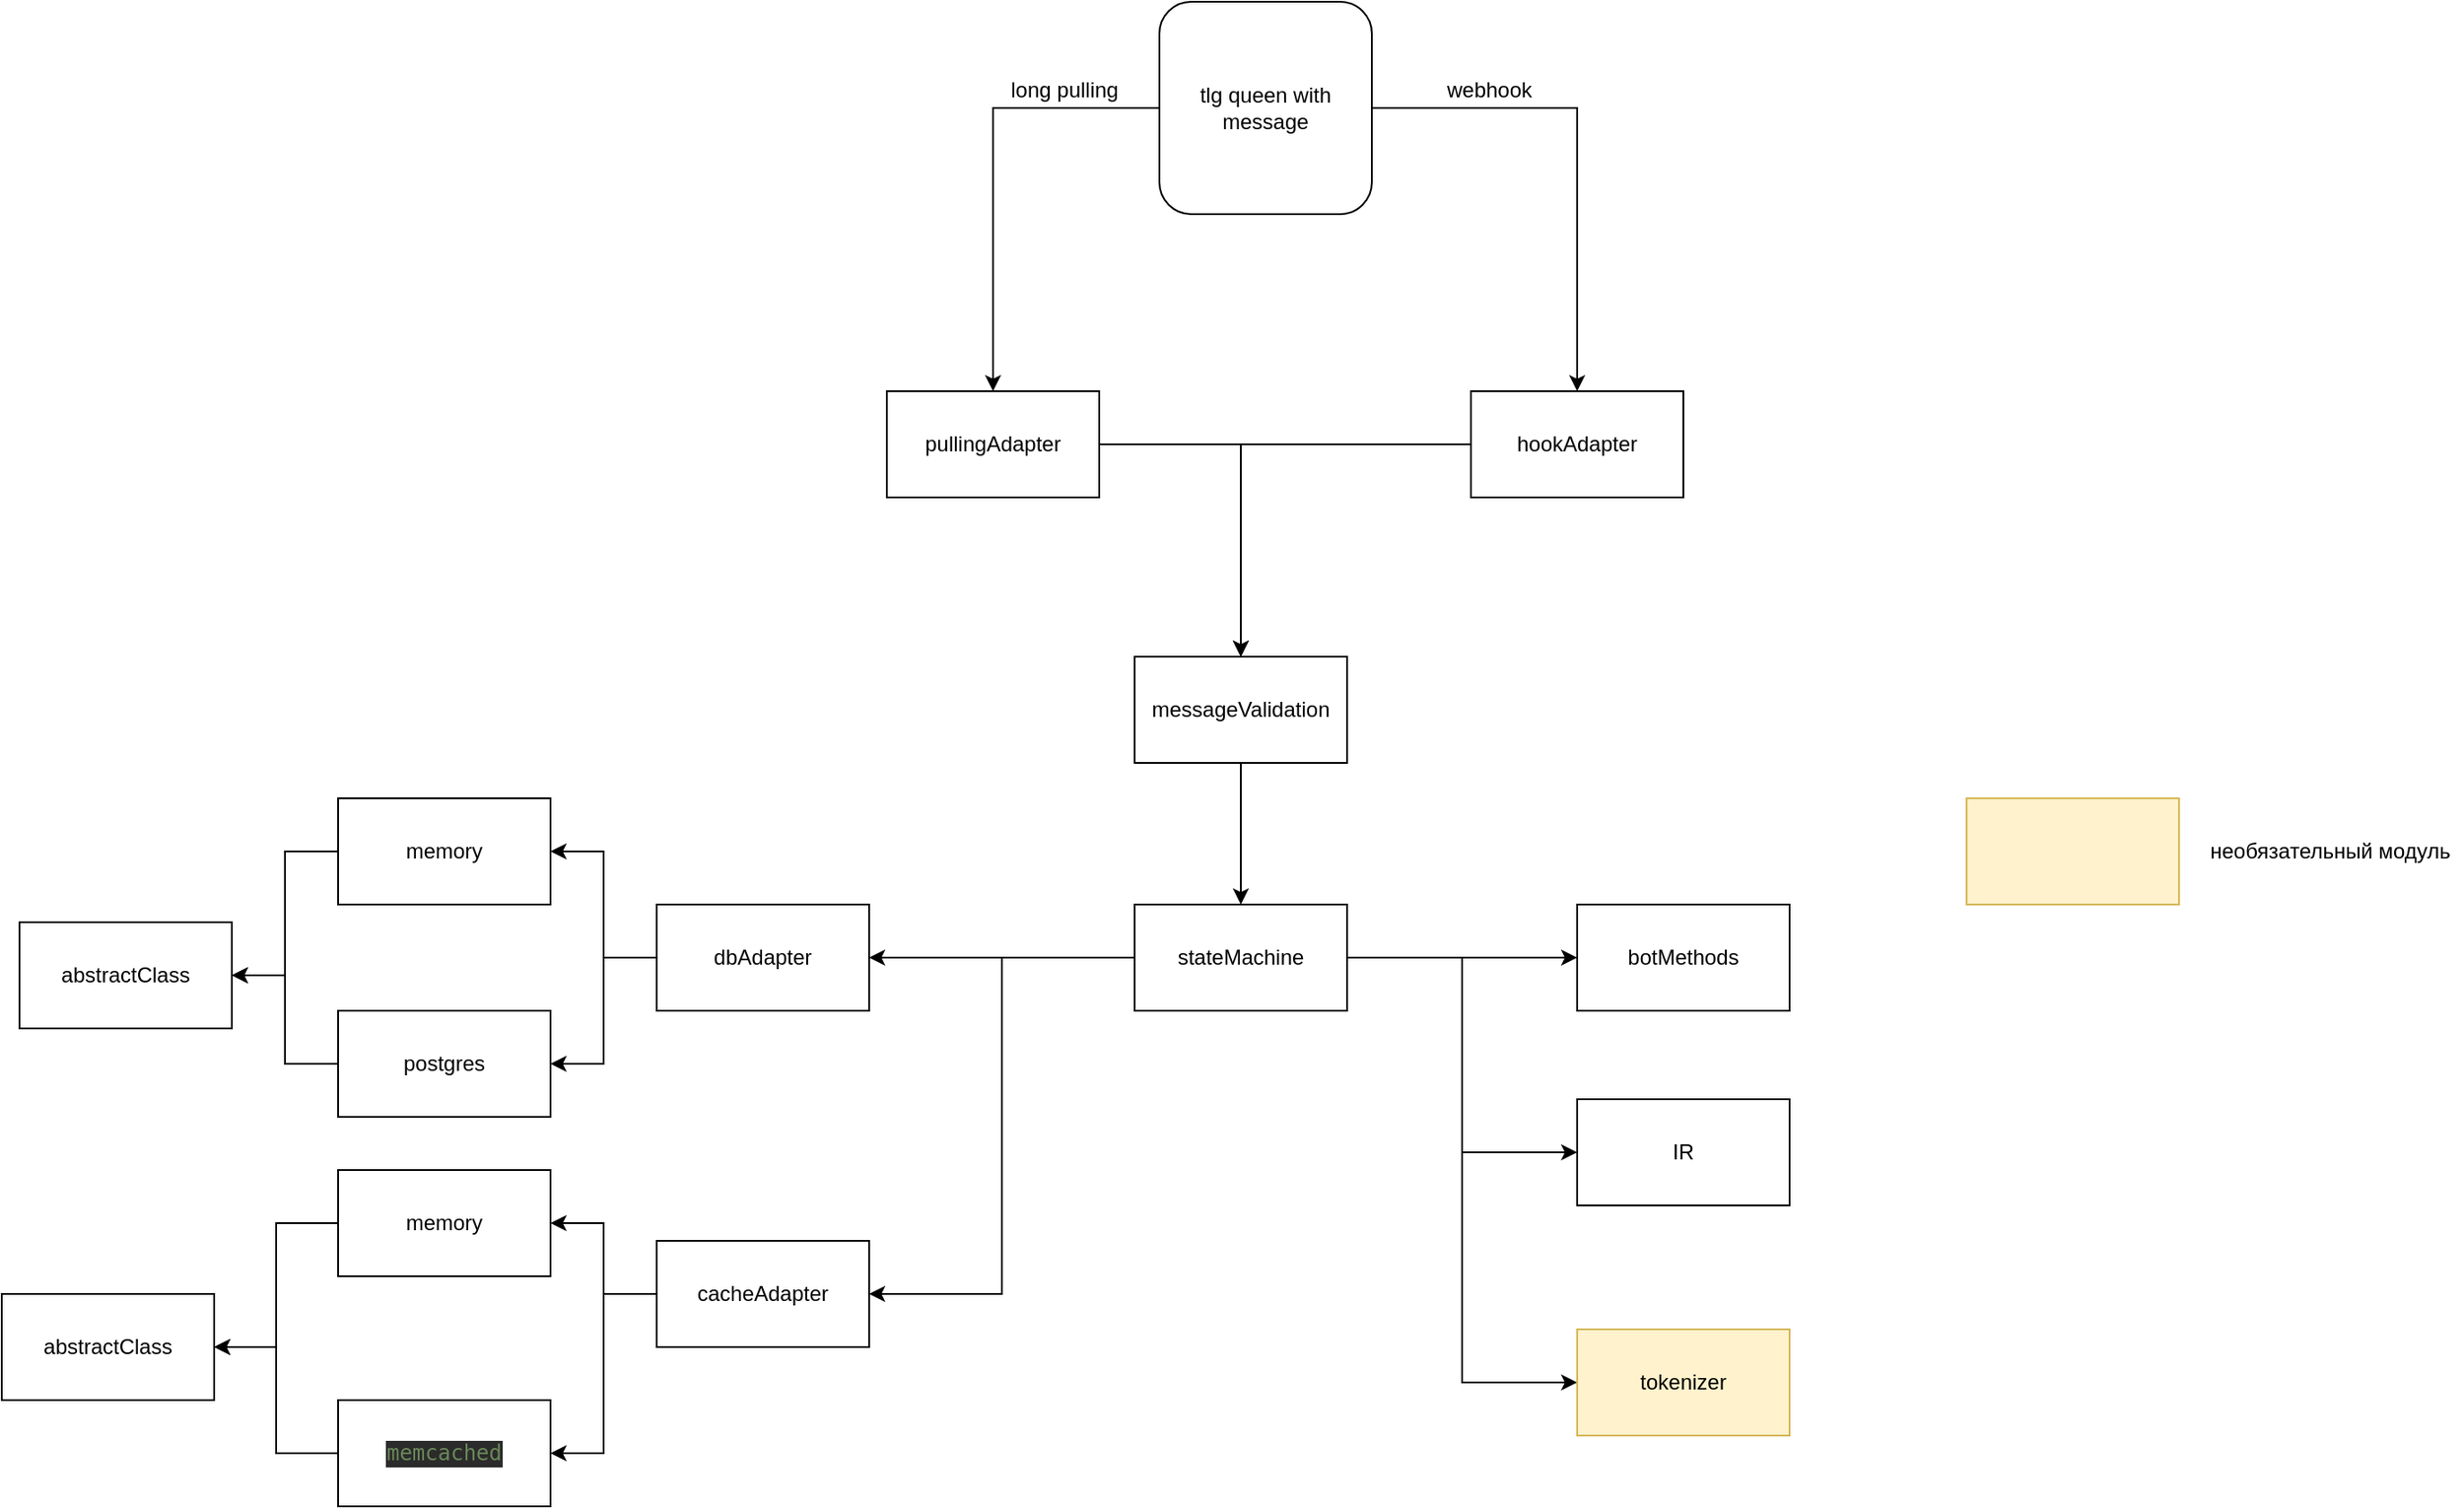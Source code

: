 <mxfile version="17.4.2"><diagram id="IHYshS2BOaCIP6lb2mzE" name="Page-1"><mxGraphModel dx="2085" dy="876" grid="1" gridSize="10" guides="1" tooltips="1" connect="1" arrows="1" fold="1" page="1" pageScale="1" pageWidth="827" pageHeight="1169" math="0" shadow="0"><root><mxCell id="0"/><mxCell id="1" parent="0"/><mxCell id="w_MR2sW6ME8PmS4Zg9XR-4" style="edgeStyle=orthogonalEdgeStyle;rounded=0;orthogonalLoop=1;jettySize=auto;html=1;entryX=0.5;entryY=0;entryDx=0;entryDy=0;" edge="1" parent="1" source="w_MR2sW6ME8PmS4Zg9XR-1" target="w_MR2sW6ME8PmS4Zg9XR-2"><mxGeometry relative="1" as="geometry"/></mxCell><mxCell id="w_MR2sW6ME8PmS4Zg9XR-5" style="edgeStyle=orthogonalEdgeStyle;rounded=0;orthogonalLoop=1;jettySize=auto;html=1;" edge="1" parent="1" source="w_MR2sW6ME8PmS4Zg9XR-1" target="w_MR2sW6ME8PmS4Zg9XR-3"><mxGeometry relative="1" as="geometry"/></mxCell><mxCell id="w_MR2sW6ME8PmS4Zg9XR-1" value="tlg queen with message" style="rounded=1;whiteSpace=wrap;html=1;" vertex="1" parent="1"><mxGeometry x="354" y="210" width="120" height="120" as="geometry"/></mxCell><mxCell id="w_MR2sW6ME8PmS4Zg9XR-8" style="edgeStyle=orthogonalEdgeStyle;rounded=0;orthogonalLoop=1;jettySize=auto;html=1;" edge="1" parent="1" source="w_MR2sW6ME8PmS4Zg9XR-2" target="w_MR2sW6ME8PmS4Zg9XR-9"><mxGeometry relative="1" as="geometry"><mxPoint x="400" y="610" as="targetPoint"/></mxGeometry></mxCell><mxCell id="w_MR2sW6ME8PmS4Zg9XR-2" value="pullingAdapter" style="rounded=0;whiteSpace=wrap;html=1;" vertex="1" parent="1"><mxGeometry x="200" y="430" width="120" height="60" as="geometry"/></mxCell><mxCell id="w_MR2sW6ME8PmS4Zg9XR-10" style="edgeStyle=orthogonalEdgeStyle;rounded=0;orthogonalLoop=1;jettySize=auto;html=1;entryX=0.5;entryY=0;entryDx=0;entryDy=0;" edge="1" parent="1" source="w_MR2sW6ME8PmS4Zg9XR-3" target="w_MR2sW6ME8PmS4Zg9XR-9"><mxGeometry relative="1" as="geometry"/></mxCell><mxCell id="w_MR2sW6ME8PmS4Zg9XR-3" value="hookAdapter" style="rounded=0;whiteSpace=wrap;html=1;" vertex="1" parent="1"><mxGeometry x="530" y="430" width="120" height="60" as="geometry"/></mxCell><mxCell id="w_MR2sW6ME8PmS4Zg9XR-6" value="long pulling" style="text;html=1;align=center;verticalAlign=middle;resizable=0;points=[];autosize=1;strokeColor=none;fillColor=none;" vertex="1" parent="1"><mxGeometry x="260" y="250" width="80" height="20" as="geometry"/></mxCell><mxCell id="w_MR2sW6ME8PmS4Zg9XR-7" value="webhook" style="text;html=1;align=center;verticalAlign=middle;resizable=0;points=[];autosize=1;strokeColor=none;fillColor=none;" vertex="1" parent="1"><mxGeometry x="510" y="250" width="60" height="20" as="geometry"/></mxCell><mxCell id="w_MR2sW6ME8PmS4Zg9XR-12" style="edgeStyle=orthogonalEdgeStyle;rounded=0;orthogonalLoop=1;jettySize=auto;html=1;entryX=0.5;entryY=0;entryDx=0;entryDy=0;" edge="1" parent="1" source="w_MR2sW6ME8PmS4Zg9XR-9" target="w_MR2sW6ME8PmS4Zg9XR-11"><mxGeometry relative="1" as="geometry"/></mxCell><mxCell id="w_MR2sW6ME8PmS4Zg9XR-9" value="messageValidation" style="rounded=0;whiteSpace=wrap;html=1;" vertex="1" parent="1"><mxGeometry x="340" y="580" width="120" height="60" as="geometry"/></mxCell><mxCell id="w_MR2sW6ME8PmS4Zg9XR-13" style="edgeStyle=orthogonalEdgeStyle;rounded=0;orthogonalLoop=1;jettySize=auto;html=1;" edge="1" parent="1" source="w_MR2sW6ME8PmS4Zg9XR-11" target="w_MR2sW6ME8PmS4Zg9XR-14"><mxGeometry relative="1" as="geometry"><mxPoint x="130" y="750" as="targetPoint"/></mxGeometry></mxCell><mxCell id="w_MR2sW6ME8PmS4Zg9XR-22" style="edgeStyle=orthogonalEdgeStyle;rounded=0;orthogonalLoop=1;jettySize=auto;html=1;entryX=1;entryY=0.5;entryDx=0;entryDy=0;" edge="1" parent="1" source="w_MR2sW6ME8PmS4Zg9XR-11" target="w_MR2sW6ME8PmS4Zg9XR-21"><mxGeometry relative="1" as="geometry"/></mxCell><mxCell id="w_MR2sW6ME8PmS4Zg9XR-29" style="edgeStyle=orthogonalEdgeStyle;rounded=0;orthogonalLoop=1;jettySize=auto;html=1;" edge="1" parent="1" source="w_MR2sW6ME8PmS4Zg9XR-11" target="w_MR2sW6ME8PmS4Zg9XR-28"><mxGeometry relative="1" as="geometry"/></mxCell><mxCell id="w_MR2sW6ME8PmS4Zg9XR-32" style="edgeStyle=orthogonalEdgeStyle;rounded=0;orthogonalLoop=1;jettySize=auto;html=1;entryX=0;entryY=0.5;entryDx=0;entryDy=0;" edge="1" parent="1" source="w_MR2sW6ME8PmS4Zg9XR-11" target="w_MR2sW6ME8PmS4Zg9XR-31"><mxGeometry relative="1" as="geometry"/></mxCell><mxCell id="w_MR2sW6ME8PmS4Zg9XR-35" style="edgeStyle=orthogonalEdgeStyle;rounded=0;orthogonalLoop=1;jettySize=auto;html=1;entryX=0;entryY=0.5;entryDx=0;entryDy=0;" edge="1" parent="1" source="w_MR2sW6ME8PmS4Zg9XR-11" target="w_MR2sW6ME8PmS4Zg9XR-34"><mxGeometry relative="1" as="geometry"/></mxCell><mxCell id="w_MR2sW6ME8PmS4Zg9XR-11" value="stateMachine" style="rounded=0;whiteSpace=wrap;html=1;" vertex="1" parent="1"><mxGeometry x="340" y="720" width="120" height="60" as="geometry"/></mxCell><mxCell id="w_MR2sW6ME8PmS4Zg9XR-15" style="edgeStyle=orthogonalEdgeStyle;rounded=0;orthogonalLoop=1;jettySize=auto;html=1;" edge="1" parent="1" source="w_MR2sW6ME8PmS4Zg9XR-14" target="w_MR2sW6ME8PmS4Zg9XR-16"><mxGeometry relative="1" as="geometry"><mxPoint x="-20" y="750" as="targetPoint"/></mxGeometry></mxCell><mxCell id="w_MR2sW6ME8PmS4Zg9XR-19" style="edgeStyle=orthogonalEdgeStyle;rounded=0;orthogonalLoop=1;jettySize=auto;html=1;entryX=1;entryY=0.5;entryDx=0;entryDy=0;" edge="1" parent="1" source="w_MR2sW6ME8PmS4Zg9XR-14" target="w_MR2sW6ME8PmS4Zg9XR-18"><mxGeometry relative="1" as="geometry"/></mxCell><mxCell id="w_MR2sW6ME8PmS4Zg9XR-14" value="dbAdapter" style="rounded=0;whiteSpace=wrap;html=1;" vertex="1" parent="1"><mxGeometry x="70" y="720" width="120" height="60" as="geometry"/></mxCell><mxCell id="w_MR2sW6ME8PmS4Zg9XR-39" style="edgeStyle=orthogonalEdgeStyle;rounded=0;orthogonalLoop=1;jettySize=auto;html=1;entryX=1;entryY=0.5;entryDx=0;entryDy=0;" edge="1" parent="1" source="w_MR2sW6ME8PmS4Zg9XR-16" target="w_MR2sW6ME8PmS4Zg9XR-38"><mxGeometry relative="1" as="geometry"/></mxCell><mxCell id="w_MR2sW6ME8PmS4Zg9XR-16" value="memory" style="rounded=0;whiteSpace=wrap;html=1;" vertex="1" parent="1"><mxGeometry x="-110" y="660" width="120" height="60" as="geometry"/></mxCell><mxCell id="w_MR2sW6ME8PmS4Zg9XR-40" style="edgeStyle=orthogonalEdgeStyle;rounded=0;orthogonalLoop=1;jettySize=auto;html=1;entryX=1;entryY=0.5;entryDx=0;entryDy=0;" edge="1" parent="1" source="w_MR2sW6ME8PmS4Zg9XR-18" target="w_MR2sW6ME8PmS4Zg9XR-38"><mxGeometry relative="1" as="geometry"/></mxCell><mxCell id="w_MR2sW6ME8PmS4Zg9XR-18" value="postgres" style="rounded=0;whiteSpace=wrap;html=1;" vertex="1" parent="1"><mxGeometry x="-110" y="780" width="120" height="60" as="geometry"/></mxCell><mxCell id="w_MR2sW6ME8PmS4Zg9XR-25" style="edgeStyle=orthogonalEdgeStyle;rounded=0;orthogonalLoop=1;jettySize=auto;html=1;" edge="1" parent="1" source="w_MR2sW6ME8PmS4Zg9XR-21" target="w_MR2sW6ME8PmS4Zg9XR-23"><mxGeometry relative="1" as="geometry"/></mxCell><mxCell id="w_MR2sW6ME8PmS4Zg9XR-26" style="edgeStyle=orthogonalEdgeStyle;rounded=0;orthogonalLoop=1;jettySize=auto;html=1;entryX=1;entryY=0.5;entryDx=0;entryDy=0;" edge="1" parent="1" source="w_MR2sW6ME8PmS4Zg9XR-21" target="w_MR2sW6ME8PmS4Zg9XR-24"><mxGeometry relative="1" as="geometry"/></mxCell><mxCell id="w_MR2sW6ME8PmS4Zg9XR-21" value="cacheAdapter" style="rounded=0;whiteSpace=wrap;html=1;" vertex="1" parent="1"><mxGeometry x="70" y="910" width="120" height="60" as="geometry"/></mxCell><mxCell id="w_MR2sW6ME8PmS4Zg9XR-42" style="edgeStyle=orthogonalEdgeStyle;rounded=0;orthogonalLoop=1;jettySize=auto;html=1;entryX=1;entryY=0.5;entryDx=0;entryDy=0;" edge="1" parent="1" source="w_MR2sW6ME8PmS4Zg9XR-23" target="w_MR2sW6ME8PmS4Zg9XR-41"><mxGeometry relative="1" as="geometry"/></mxCell><mxCell id="w_MR2sW6ME8PmS4Zg9XR-23" value="memory" style="rounded=0;whiteSpace=wrap;html=1;" vertex="1" parent="1"><mxGeometry x="-110" y="870" width="120" height="60" as="geometry"/></mxCell><mxCell id="w_MR2sW6ME8PmS4Zg9XR-44" style="edgeStyle=orthogonalEdgeStyle;rounded=0;orthogonalLoop=1;jettySize=auto;html=1;" edge="1" parent="1" source="w_MR2sW6ME8PmS4Zg9XR-24" target="w_MR2sW6ME8PmS4Zg9XR-41"><mxGeometry relative="1" as="geometry"/></mxCell><mxCell id="w_MR2sW6ME8PmS4Zg9XR-24" value="&lt;pre style=&quot;background-color: #2b2b2b ; color: #a9b7c6 ; font-family: &amp;#34;jetbrains mono&amp;#34; , monospace ; font-size: 9 8pt&quot;&gt;&lt;span style=&quot;color: #6a8759&quot;&gt;memcached&lt;/span&gt;&lt;/pre&gt;" style="rounded=0;whiteSpace=wrap;html=1;" vertex="1" parent="1"><mxGeometry x="-110" y="1000" width="120" height="60" as="geometry"/></mxCell><mxCell id="w_MR2sW6ME8PmS4Zg9XR-28" value="botMethods" style="rounded=0;whiteSpace=wrap;html=1;" vertex="1" parent="1"><mxGeometry x="590" y="720" width="120" height="60" as="geometry"/></mxCell><mxCell id="w_MR2sW6ME8PmS4Zg9XR-31" value="IR" style="rounded=0;whiteSpace=wrap;html=1;" vertex="1" parent="1"><mxGeometry x="590" y="830" width="120" height="60" as="geometry"/></mxCell><mxCell id="w_MR2sW6ME8PmS4Zg9XR-34" value="tokenizer" style="rounded=0;whiteSpace=wrap;html=1;fillColor=#fff2cc;strokeColor=#d6b656;" vertex="1" parent="1"><mxGeometry x="590" y="960" width="120" height="60" as="geometry"/></mxCell><mxCell id="w_MR2sW6ME8PmS4Zg9XR-36" value="" style="rounded=0;whiteSpace=wrap;html=1;fillColor=#fff2cc;strokeColor=#d6b656;" vertex="1" parent="1"><mxGeometry x="810" y="660" width="120" height="60" as="geometry"/></mxCell><mxCell id="w_MR2sW6ME8PmS4Zg9XR-37" value="необязательный модуль" style="text;html=1;align=center;verticalAlign=middle;resizable=0;points=[];autosize=1;strokeColor=none;fillColor=none;" vertex="1" parent="1"><mxGeometry x="940" y="680" width="150" height="20" as="geometry"/></mxCell><mxCell id="w_MR2sW6ME8PmS4Zg9XR-38" value="abstractClass" style="rounded=0;whiteSpace=wrap;html=1;" vertex="1" parent="1"><mxGeometry x="-290" y="730" width="120" height="60" as="geometry"/></mxCell><mxCell id="w_MR2sW6ME8PmS4Zg9XR-41" value="abstractClass" style="rounded=0;whiteSpace=wrap;html=1;" vertex="1" parent="1"><mxGeometry x="-300" y="940" width="120" height="60" as="geometry"/></mxCell></root></mxGraphModel></diagram></mxfile>